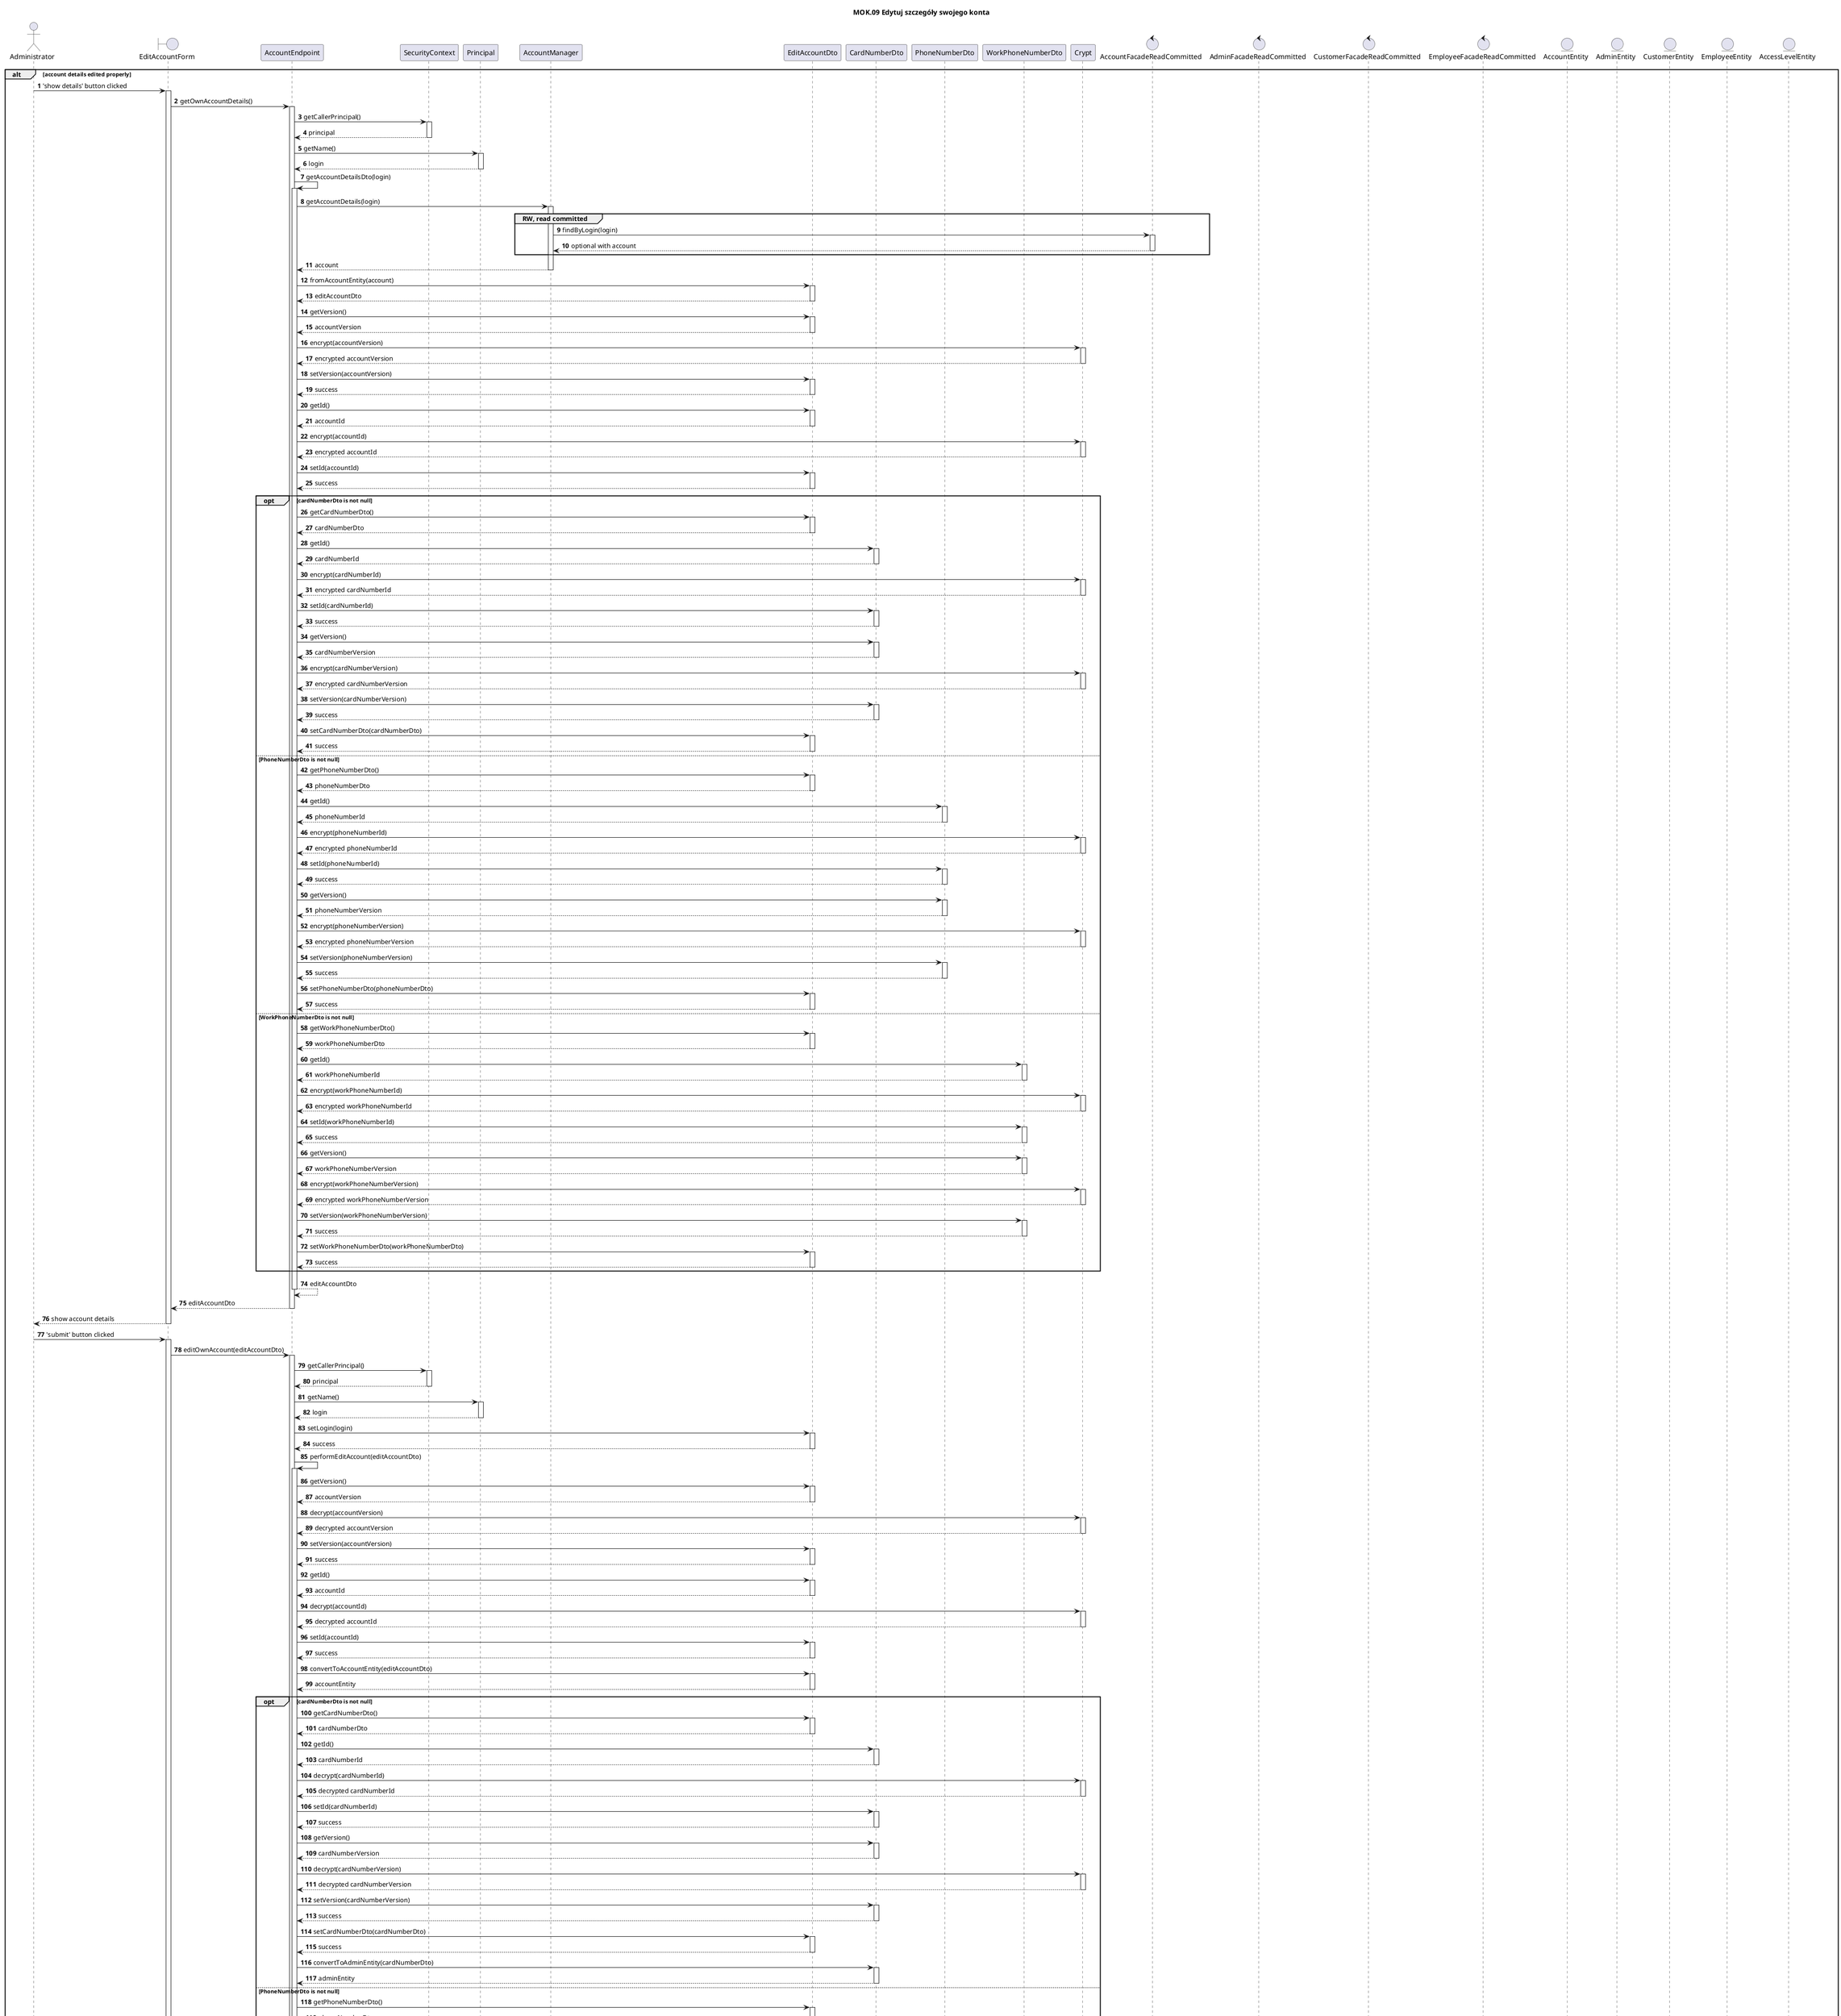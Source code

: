 @startuml

title MOK.09 Edytuj szczegóły swojego konta

autoactivate on
actor Administrator
boundary EditAccountForm
participant AccountEndpoint
participant SecurityContext
participant Principal
participant AccountManager
participant EditAccountDto
participant CardNumberDto
participant PhoneNumberDto
participant WorkPhoneNumberDto
participant Crypt
control AccountFacadeReadCommitted as AccountFacade
control AdminFacadeReadCommitted as AdminFacade
control CustomerFacadeReadCommitted as CustomerFacade
control EmployeeFacadeReadCommitted as EmployeeFacade
entity AccountEntity
entity AdminEntity
entity CustomerEntity
entity EmployeeEntity
entity AccessLevelEntity

alt account details edited properly
autonumber
             Administrator -> EditAccountForm: 'show details' button clicked
             EditAccountForm -> AccountEndpoint: getOwnAccountDetails()
             AccountEndpoint -> SecurityContext: getCallerPrincipal()
             return principal
             AccountEndpoint -> Principal: getName()
             return login
                 AccountEndpoint -> AccountEndpoint: getAccountDetailsDto(login)
                     AccountEndpoint -> AccountManager: getAccountDetails(login)
                         group RW, read committed
                                 AccountManager -> AccountFacade: findByLogin(login)
                                 return optional with account
                         end
                     return account
                     AccountEndpoint -> EditAccountDto: fromAccountEntity(account)
                     return editAccountDto
                     AccountEndpoint -> EditAccountDto: getVersion()
                     return accountVersion
                     AccountEndpoint -> Crypt: encrypt(accountVersion)
                     return encrypted accountVersion
                     AccountEndpoint -> EditAccountDto: setVersion(accountVersion)
                     return success
                     AccountEndpoint -> EditAccountDto: getId()
                     return accountId
                     AccountEndpoint -> Crypt: encrypt(accountId)
                     return encrypted accountId
                     AccountEndpoint -> EditAccountDto: setId(accountId)
                     return success
                     opt cardNumberDto is not null
                         AccountEndpoint -> EditAccountDto: getCardNumberDto()
                         return cardNumberDto
                         AccountEndpoint -> CardNumberDto: getId()
                         return cardNumberId
                         AccountEndpoint -> Crypt: encrypt(cardNumberId)
                         return encrypted cardNumberId
                         AccountEndpoint -> CardNumberDto: setId(cardNumberId)
                         return success
                         AccountEndpoint -> CardNumberDto: getVersion()
                         return cardNumberVersion
                         AccountEndpoint -> Crypt: encrypt(cardNumberVersion)
                         return encrypted cardNumberVersion
                         AccountEndpoint -> CardNumberDto: setVersion(cardNumberVersion)
                         return success
                         AccountEndpoint -> EditAccountDto: setCardNumberDto(cardNumberDto)
                         return success
                     else PhoneNumberDto is not null
                         AccountEndpoint -> EditAccountDto: getPhoneNumberDto()
                         return phoneNumberDto
                         AccountEndpoint -> PhoneNumberDto: getId()
                         return phoneNumberId
                         AccountEndpoint -> Crypt: encrypt(phoneNumberId)
                         return encrypted phoneNumberId
                         AccountEndpoint -> PhoneNumberDto: setId(phoneNumberId)
                         return success
                         AccountEndpoint -> PhoneNumberDto: getVersion()
                         return phoneNumberVersion
                         AccountEndpoint -> Crypt: encrypt(phoneNumberVersion)
                         return encrypted phoneNumberVersion
                         AccountEndpoint -> PhoneNumberDto: setVersion(phoneNumberVersion)
                         return success
                         AccountEndpoint -> EditAccountDto: setPhoneNumberDto(phoneNumberDto)
                         return success
                     else WorkPhoneNumberDto is not null
                         AccountEndpoint -> EditAccountDto: getWorkPhoneNumberDto()
                         return workPhoneNumberDto
                         AccountEndpoint -> WorkPhoneNumberDto: getId()
                         return workPhoneNumberId
                         AccountEndpoint -> Crypt: encrypt(workPhoneNumberId)
                         return encrypted workPhoneNumberId
                         AccountEndpoint -> WorkPhoneNumberDto: setId(workPhoneNumberId)
                         return success
                         AccountEndpoint -> WorkPhoneNumberDto: getVersion()
                         return workPhoneNumberVersion
                         AccountEndpoint -> Crypt: encrypt(workPhoneNumberVersion)
                         return encrypted workPhoneNumberVersion
                         AccountEndpoint -> WorkPhoneNumberDto: setVersion(workPhoneNumberVersion)
                         return success
                         AccountEndpoint -> EditAccountDto: setWorkPhoneNumberDto(workPhoneNumberDto)
                         return success
                     end
                 return editAccountDto
             return editAccountDto
        return show account details
    Administrator -> EditAccountForm: 'submit' button clicked
        EditAccountForm -> AccountEndpoint: editOwnAccount(editAccountDto)
            AccountEndpoint -> SecurityContext: getCallerPrincipal()
            return principal
            AccountEndpoint -> Principal: getName()
            return login
            AccountEndpoint -> EditAccountDto: setLogin(login)
            return success
            AccountEndpoint -> AccountEndpoint: performEditAccount(editAccountDto)
            AccountEndpoint -> EditAccountDto: getVersion()
            return accountVersion
            AccountEndpoint -> Crypt: decrypt(accountVersion)
            return decrypted accountVersion
            AccountEndpoint -> EditAccountDto: setVersion(accountVersion)
            return success
            AccountEndpoint -> EditAccountDto: getId()
            return accountId
            AccountEndpoint -> Crypt: decrypt(accountId)
            return decrypted accountId
            AccountEndpoint -> EditAccountDto: setId(accountId)
            return success
            AccountEndpoint -> EditAccountDto: convertToAccountEntity(editAccountDto)
            return accountEntity
            opt cardNumberDto is not null
                AccountEndpoint -> EditAccountDto: getCardNumberDto()
                return cardNumberDto
                AccountEndpoint -> CardNumberDto: getId()
                return cardNumberId
                AccountEndpoint -> Crypt: decrypt(cardNumberId)
                return decrypted cardNumberId
                AccountEndpoint -> CardNumberDto: setId(cardNumberId)
                return success
                AccountEndpoint -> CardNumberDto: getVersion()
                return cardNumberVersion
                AccountEndpoint -> Crypt: decrypt(cardNumberVersion)
                return decrypted cardNumberVersion
                AccountEndpoint -> CardNumberDto: setVersion(cardNumberVersion)
                return success
                AccountEndpoint -> EditAccountDto: setCardNumberDto(cardNumberDto)
                return success
                AccountEndpoint -> CardNumberDto: convertToAdminEntity(cardNumberDto)
                return adminEntity
            else PhoneNumberDto is not null
                AccountEndpoint -> EditAccountDto: getPhoneNumberDto()
                return phoneNumberDto
                AccountEndpoint -> PhoneNumberDto: getId()
                return phoneNumberId
                AccountEndpoint -> Crypt: decrypt(phoneNumberId)
                return decrypted phoneNumberId
                AccountEndpoint -> PhoneNumberDto: setId(phoneNumberId)
                return success
                AccountEndpoint -> PhoneNumberDto: getVersion()
                return phoneNumberVersion
                AccountEndpoint -> Crypt: decrypt(phoneNumberVersion)
                return decrypted phoneNumberVersion
                AccountEndpoint -> PhoneNumberDto: setVersion(phoneNumberVersion)
                return success
                AccountEndpoint -> EditAccountDto: setPhoneNumberDto(phoneNumberDto)
                return success
                AccountEndpoint -> PhoneNumberDto: convertToEmployeeEntity(phoneNumberDto)
                return employeeEntity
            else WorkPhoneNumberDto is not null
                AccountEndpoint -> EditAccountDto: getWorkPhoneNumberDto()
                return workPhoneNumberDto
                AccountEndpoint -> WorkPhoneNumberDto: getId()
                return workPhoneNumberId
                AccountEndpoint -> Crypt: decrypt(workPhoneNumberId)
                return decrypted workPhoneNumberId
                AccountEndpoint -> WorkPhoneNumberDto: setId(workPhoneNumberId)
                return success
                AccountEndpoint -> WorkPhoneNumberDto: getVersion()
                return workPhoneNumberVersion
                AccountEndpoint -> Crypt: decrypt(workPhoneNumberVersion)
                return decrypted workPhoneNumberVersion
                AccountEndpoint -> WorkPhoneNumberDto: setVersion(workPhoneNumberVersion)
                return success
                AccountEndpoint -> EditAccountDto: setWorkPhoneNumberDto(workPhoneNumberDto)
                return success
                AccountEndpoint -> WorkPhoneNumberDto: convertToCustomerEntity(workPhoneNumberDto)
                return customerEntity
            end
            AccountEndpoint -> AccountManager: editUserDetails(accountEntity, adminEntity, employeeEntity, customerEntity)
               group RW, read committed
                    AccountManager -> AccountEntity: getId()
                    return accountId
                    AccountManager -> AccountFacade: find(accountId)
                    return optional with account
                    AccountManager -> AccountEntity: copyNotChangedDataAccount(account)
                    return success
                    AccountManager -> AdminEntity: getCardNumber()
                    return cardNumber
                    AccountManager -> AdminFacade: findByCardNumber(cardNumber)
                    return optional with ownerAdminEntity
                    AccountManager -> AccountEntity: getLogin()
                    return editedAccountLogin
                    AccountManager -> AccountManager: checkUniqueCardNumber(ownerAdminEntity, editedAccountLogin)
                    return true

                    AccountManager -> CustomerEntity: getPhoneNumber()
                    return phoneNumber
                    AccountManager -> CustomerFacade: findByPhoneNumber(phoneNumber)
                    return optional with ownerCustomerEntity
                    AccountManager -> CustomerEntity: getLogin()
                    return editedAccountLogin
                    AccountManager -> AccountManager: checkUniquePhoneNumber(ownerCustomerEntity, editedAccountLogin)
                    return true

                    AccountManager -> EmployeeEntity: getCardNumber()
                    return workPhoneNumber
                    AccountManager -> EmployeeFacade: findByWorkPhoneNumber(workPhoneNumber)
                    return optional with ownerEmployeeEntity
                    AccountManager -> EmployeeEntity: getLogin()
                    return editedAccountLogin
                    AccountManager -> AccountManager: checkUniqueWorkPhoneNumber(ownerEmployeeEntity, editedAccountLogin)
                    return true

                    AccountManager -> AccountFacade: edit(accountEntity)
                    return success
                    AccountManager -> AccountEntity: getAccessLevels()
                    return accountAccessLevels
                    loop ent in accountAccessLevels
                        opt
                            AccountManager -> AccessLevelEntity: copyNotChangedDataAccessLevel(ent, adminEntity)
                            return success
                            AccountManager -> AdminFacade: edit(adminEntity)
                            return success
                        else
                            AccountManager -> AccessLevelEntity: copyNotChangedDataAccessLevel(ent, employeeEntity)
                            return success
                            AccountManager -> CustomerFacade: edit(employeeEntity)
                            return success
                        else
                            AccountManager -> AccessLevelEntity: copyNotChangedDataAccessLevel(ent, customerEntity)
                            return success
                            AccountManager -> EmployeeFacade: edit(customerEntity)
                            return success
                        end
                    end
                end
            return success
        return success
    return response code 200
 return success message
else invalid form input
autonumber
         Administrator -> EditAccountForm: 'show details' button clicked
                 EditAccountForm -> AccountEndpoint: getOwnAccountDetails()
                 AccountEndpoint -> SecurityContext: getCallerPrincipal()
                 return principal
                 AccountEndpoint -> Principal: getName()
                 return login
                 AccountEndpoint -> AccountEndpoint: getAccountDetailsDto(login)
                     AccountEndpoint -> AccountManager: getAccountDetails(login)
                         group RW, read committed
                                 AccountManager -> AccountFacade: findByLogin(login)
                                 return optional with account
                         end
                     return account
                     AccountEndpoint -> EditAccountDto: fromAccountEntity(account)
                     return editAccountDto
                     AccountEndpoint -> EditAccountDto: getVersion()
                     return accountVersion
                     AccountEndpoint -> Crypt: encrypt(accountVersion)
                     return encrypted accountVersion
                     AccountEndpoint -> EditAccountDto: setVersion(accountVersion)
                     return success
                     AccountEndpoint -> EditAccountDto: getId()
                     return accountId
                     AccountEndpoint -> Crypt: encrypt(accountId)
                     return encrypted accountId
                     AccountEndpoint -> EditAccountDto: setId(accountId)
                     return success
                     opt cardNumberDto is not null
                         AccountEndpoint -> EditAccountDto: getCardNumberDto()
                         return cardNumberDto
                         AccountEndpoint -> CardNumberDto: getId()
                         return cardNumberId
                         AccountEndpoint -> Crypt: encrypt(cardNumberId)
                         return encrypted cardNumberId
                         AccountEndpoint -> CardNumberDto: setId(cardNumberId)
                         return success
                         AccountEndpoint -> CardNumberDto: getVersion()
                         return cardNumberVersion
                         AccountEndpoint -> Crypt: encrypt(cardNumberVersion)
                         return encrypted cardNumberVersion
                         AccountEndpoint -> CardNumberDto: setVersion(cardNumberVersion)
                         return success
                         AccountEndpoint -> EditAccountDto: setCardNumberDto(cardNumberDto)
                         return success
                     else PhoneNumberDto is not null
                         AccountEndpoint -> EditAccountDto: getPhoneNumberDto()
                         return phoneNumberDto
                         AccountEndpoint -> PhoneNumberDto: getId()
                         return phoneNumberId
                         AccountEndpoint -> Crypt: encrypt(phoneNumberId)
                         return encrypted phoneNumberId
                         AccountEndpoint -> PhoneNumberDto: setId(phoneNumberId)
                         return success
                         AccountEndpoint -> PhoneNumberDto: getVersion()
                         return phoneNumberVersion
                         AccountEndpoint -> Crypt: encrypt(phoneNumberVersion)
                         return encrypted phoneNumberVersion
                         AccountEndpoint -> PhoneNumberDto: setVersion(phoneNumberVersion)
                         return success
                         AccountEndpoint -> EditAccountDto: setPhoneNumberDto(phoneNumberDto)
                         return success
                     else WorkPhoneNumberDto is not null
                         AccountEndpoint -> EditAccountDto: getWorkPhoneNumberDto()
                         return workPhoneNumberDto
                         AccountEndpoint -> WorkPhoneNumberDto: getId()
                         return workPhoneNumberId
                         AccountEndpoint -> Crypt: encrypt(workPhoneNumberId)
                         return encrypted workPhoneNumberId
                         AccountEndpoint -> WorkPhoneNumberDto: setId(workPhoneNumberId)
                         return success
                         AccountEndpoint -> WorkPhoneNumberDto: getVersion()
                         return workPhoneNumberVersion
                         AccountEndpoint -> Crypt: encrypt(workPhoneNumberVersion)
                         return encrypted workPhoneNumberVersion
                         AccountEndpoint -> WorkPhoneNumberDto: setVersion(workPhoneNumberVersion)
                         return success
                         AccountEndpoint -> EditAccountDto: setWorkPhoneNumberDto(workPhoneNumberDto)
                         return success
                     end
                 return editAccountDto
             return editAccountDto
        return show account details
    Administrator -> EditAccountForm: 'submit' button clicked and confirmed
        EditAccountForm -> AccountEndpoint: editAccountDetails(accountDto)
        return status code 400
    return 'error' message
else invalid card number
autonumber
         Administrator -> EditAccountForm: 'show details' button clicked
             EditAccountForm -> AccountEndpoint: getOwnAccountDetails()
             AccountEndpoint -> SecurityContext: getCallerPrincipal()
             return principal
             AccountEndpoint -> Principal: getName()
             return login
                 AccountEndpoint -> AccountEndpoint: getAccountDetailsDto(login)
                     AccountEndpoint -> AccountManager: getAccountDetails(login)
                         group RW, read committed
                                 AccountManager -> AccountFacade: findByLogin(login)
                                 return optional with account
                         end
                     return account
                     AccountEndpoint -> EditAccountDto: fromAccountEntity(account)
                     return editAccountDto
                     AccountEndpoint -> EditAccountDto: getVersion()
                     return accountVersion
                     AccountEndpoint -> Crypt: encrypt(accountVersion)
                     return encrypted accountVersion
                     AccountEndpoint -> EditAccountDto: setVersion(accountVersion)
                     return success
                     AccountEndpoint -> EditAccountDto: getId()
                     return accountId
                     AccountEndpoint -> Crypt: encrypt(accountId)
                     return encrypted accountId
                     AccountEndpoint -> EditAccountDto: setId(accountId)
                     return success
                     opt cardNumberDto is not null
                         AccountEndpoint -> EditAccountDto: getCardNumberDto()
                         return cardNumberDto
                         AccountEndpoint -> CardNumberDto: getId()
                         return cardNumberId
                         AccountEndpoint -> Crypt: encrypt(cardNumberId)
                         return encrypted cardNumberId
                         AccountEndpoint -> CardNumberDto: setId(cardNumberId)
                         return success
                         AccountEndpoint -> CardNumberDto: getVersion()
                         return cardNumberVersion
                         AccountEndpoint -> Crypt: encrypt(cardNumberVersion)
                         return encrypted cardNumberVersion
                         AccountEndpoint -> CardNumberDto: setVersion(cardNumberVersion)
                         return success
                         AccountEndpoint -> EditAccountDto: setCardNumberDto(cardNumberDto)
                         return success
                     else PhoneNumberDto is not null
                         AccountEndpoint -> EditAccountDto: getPhoneNumberDto()
                         return phoneNumberDto
                         AccountEndpoint -> PhoneNumberDto: getId()
                         return phoneNumberId
                         AccountEndpoint -> Crypt: encrypt(phoneNumberId)
                         return encrypted phoneNumberId
                         AccountEndpoint -> PhoneNumberDto: setId(phoneNumberId)
                         return success
                         AccountEndpoint -> PhoneNumberDto: getVersion()
                         return phoneNumberVersion
                         AccountEndpoint -> Crypt: encrypt(phoneNumberVersion)
                         return encrypted phoneNumberVersion
                         AccountEndpoint -> PhoneNumberDto: setVersion(phoneNumberVersion)
                         return success
                         AccountEndpoint -> EditAccountDto: setPhoneNumberDto(phoneNumberDto)
                         return success
                     else WorkPhoneNumberDto is not null
                         AccountEndpoint -> EditAccountDto: getWorkPhoneNumberDto()
                         return workPhoneNumberDto
                         AccountEndpoint -> WorkPhoneNumberDto: getId()
                         return workPhoneNumberId
                         AccountEndpoint -> Crypt: encrypt(workPhoneNumberId)
                         return encrypted workPhoneNumberId
                         AccountEndpoint -> WorkPhoneNumberDto: setId(workPhoneNumberId)
                         return success
                         AccountEndpoint -> WorkPhoneNumberDto: getVersion()
                         return workPhoneNumberVersion
                         AccountEndpoint -> Crypt: encrypt(workPhoneNumberVersion)
                         return encrypted workPhoneNumberVersion
                         AccountEndpoint -> WorkPhoneNumberDto: setVersion(workPhoneNumberVersion)
                         return success
                         AccountEndpoint -> EditAccountDto: setWorkPhoneNumberDto(workPhoneNumberDto)
                         return success
                     end
                 return editAccountDto
             return editAccountDto
        return show account details
    Administrator -> EditAccountForm: 'submit' button clicked
        EditAccountForm -> AccountEndpoint: editOwnAccount(editAccountDto)
            AccountEndpoint -> SecurityContext: getCallerPrincipal()
            return principal
            AccountEndpoint -> Principal: getName()
            return login
            AccountEndpoint -> EditAccountDto: setLogin(login)
            return success
            AccountEndpoint -> AccountEndpoint: performEditAccount(editAccountDto)
            AccountEndpoint -> EditAccountDto: getVersion()
            return accountVersion
            AccountEndpoint -> Crypt: decrypt(accountVersion)
            return decrypted accountVersion
            AccountEndpoint -> EditAccountDto: setVersion(accountVersion)
            return success
            AccountEndpoint -> EditAccountDto: getId()
            return accountId
            AccountEndpoint -> Crypt: decrypt(accountId)
            return decrypted accountId
            AccountEndpoint -> EditAccountDto: setId(accountId)
            return success
            AccountEndpoint -> EditAccountDto: convertToAccountEntity(editAccountDto)
            return accountEntity
            opt cardNumberDto is not null
                AccountEndpoint -> EditAccountDto: getCardNumberDto()
                return cardNumberDto
                AccountEndpoint -> CardNumberDto: getId()
                return cardNumberId
                AccountEndpoint -> Crypt: decrypt(cardNumberId)
                return decrypted cardNumberId
                AccountEndpoint -> CardNumberDto: setId(cardNumberId)
                return success
                AccountEndpoint -> CardNumberDto: getVersion()
                return cardNumberVersion
                AccountEndpoint -> Crypt: decrypt(cardNumberVersion)
                return decrypted cardNumberVersion
                AccountEndpoint -> CardNumberDto: setVersion(cardNumberVersion)
                return success
                AccountEndpoint -> EditAccountDto: setCardNumberDto(cardNumberDto)
                return success
                AccountEndpoint -> CardNumberDto: convertToAdminEntity(cardNumberDto)
                return adminEntity
            else PhoneNumberDto is not null
                AccountEndpoint -> EditAccountDto: getPhoneNumberDto()
                return phoneNumberDto
                AccountEndpoint -> PhoneNumberDto: getId()
                return phoneNumberId
                AccountEndpoint -> Crypt: decrypt(phoneNumberId)
                return decrypted phoneNumberId
                AccountEndpoint -> PhoneNumberDto: setId(phoneNumberId)
                return success
                AccountEndpoint -> PhoneNumberDto: getVersion()
                return phoneNumberVersion
                AccountEndpoint -> Crypt: decrypt(phoneNumberVersion)
                return decrypted phoneNumberVersion
                AccountEndpoint -> PhoneNumberDto: setVersion(phoneNumberVersion)
                return success
                AccountEndpoint -> EditAccountDto: setPhoneNumberDto(phoneNumberDto)
                return success
                AccountEndpoint -> PhoneNumberDto: convertToEmployeeEntity(phoneNumberDto)
                return employeeEntity
            else WorkPhoneNumberDto is not null
                AccountEndpoint -> EditAccountDto: getWorkPhoneNumberDto()
                return workPhoneNumberDto
                AccountEndpoint -> WorkPhoneNumberDto: getId()
                return workPhoneNumberId
                AccountEndpoint -> Crypt: decrypt(workPhoneNumberId)
                return decrypted workPhoneNumberId
                AccountEndpoint -> WorkPhoneNumberDto: setId(workPhoneNumberId)
                return success
                AccountEndpoint -> WorkPhoneNumberDto: getVersion()
                return workPhoneNumberVersion
                AccountEndpoint -> Crypt: decrypt(workPhoneNumberVersion)
                return decrypted workPhoneNumberVersion
                AccountEndpoint -> WorkPhoneNumberDto: setVersion(workPhoneNumberVersion)
                return success
                AccountEndpoint -> EditAccountDto: setWorkPhoneNumberDto(workPhoneNumberDto)
                return success
                AccountEndpoint -> WorkPhoneNumberDto: convertToCustomerEntity(workPhoneNumberDto)
                return customerEntity
            end
            AccountEndpoint -> AccountManager: editUserDetails(accountEntity, adminEntity, employeeEntity, customerEntity)
               group RW, read committed
                    AccountManager -> AccountEntity: getId()
                    return accountId
                    AccountManager -> AccountFacade: find(accountId)
                    return optional with account
                    AccountManager -> AccountEntity: copyNotChangedDataAccount(account)
                    return success
                    AccountManager -> AdminEntity: getCardNumber()
                    return cardNumber
                    AccountManager -> AdminFacade: findByCardNumber(cardNumber)
                    return optional with ownerAdminEntity
                    AccountManager -> AccountEntity: getLogin()
                    return editedAccountLogin
                    AccountManager -> AccountManager: checkUniqueCardNumber(ownerAdminEntity, editedAccountLogin)
                    return false
                end
            return failed
        return failed
    return response code 400
 return error message
else invalid phone number
autonumber
         Administrator -> EditAccountForm: 'show details' button clicked
             EditAccountForm -> AccountEndpoint: getOwnAccountDetails()
             AccountEndpoint -> SecurityContext: getCallerPrincipal()
             return principal
             AccountEndpoint -> Principal: getName()
             return login
                 AccountEndpoint -> AccountEndpoint: getAccountDetailsDto(login)
                     AccountEndpoint -> AccountManager: getAccountDetails(login)
                         group RW, read committed
                                 AccountManager -> AccountFacade: findByLogin(login)
                                 return optional with account
                         end
                     return account
                     AccountEndpoint -> EditAccountDto: fromAccountEntity(account)
                     return editAccountDto
                     AccountEndpoint -> EditAccountDto: getVersion()
                     return accountVersion
                     AccountEndpoint -> Crypt: encrypt(accountVersion)
                     return encrypted accountVersion
                     AccountEndpoint -> EditAccountDto: setVersion(accountVersion)
                     return success
                     AccountEndpoint -> EditAccountDto: getId()
                     return accountId
                     AccountEndpoint -> Crypt: encrypt(accountId)
                     return encrypted accountId
                     AccountEndpoint -> EditAccountDto: setId(accountId)
                     return success
                     opt cardNumberDto is not null
                         AccountEndpoint -> EditAccountDto: getCardNumberDto()
                         return cardNumberDto
                         AccountEndpoint -> CardNumberDto: getId()
                         return cardNumberId
                         AccountEndpoint -> Crypt: encrypt(cardNumberId)
                         return encrypted cardNumberId
                         AccountEndpoint -> CardNumberDto: setId(cardNumberId)
                         return success
                         AccountEndpoint -> CardNumberDto: getVersion()
                         return cardNumberVersion
                         AccountEndpoint -> Crypt: encrypt(cardNumberVersion)
                         return encrypted cardNumberVersion
                         AccountEndpoint -> CardNumberDto: setVersion(cardNumberVersion)
                         return success
                         AccountEndpoint -> EditAccountDto: setCardNumberDto(cardNumberDto)
                         return success
                     else PhoneNumberDto is not null
                         AccountEndpoint -> EditAccountDto: getPhoneNumberDto()
                         return phoneNumberDto
                         AccountEndpoint -> PhoneNumberDto: getId()
                         return phoneNumberId
                         AccountEndpoint -> Crypt: encrypt(phoneNumberId)
                         return encrypted phoneNumberId
                         AccountEndpoint -> PhoneNumberDto: setId(phoneNumberId)
                         return success
                         AccountEndpoint -> PhoneNumberDto: getVersion()
                         return phoneNumberVersion
                         AccountEndpoint -> Crypt: encrypt(phoneNumberVersion)
                         return encrypted phoneNumberVersion
                         AccountEndpoint -> PhoneNumberDto: setVersion(phoneNumberVersion)
                         return success
                         AccountEndpoint -> EditAccountDto: setPhoneNumberDto(phoneNumberDto)
                         return success
                     else WorkPhoneNumberDto is not null
                         AccountEndpoint -> EditAccountDto: getWorkPhoneNumberDto()
                         return workPhoneNumberDto
                         AccountEndpoint -> WorkPhoneNumberDto: getId()
                         return workPhoneNumberId
                         AccountEndpoint -> Crypt: encrypt(workPhoneNumberId)
                         return encrypted workPhoneNumberId
                         AccountEndpoint -> WorkPhoneNumberDto: setId(workPhoneNumberId)
                         return success
                         AccountEndpoint -> WorkPhoneNumberDto: getVersion()
                         return workPhoneNumberVersion
                         AccountEndpoint -> Crypt: encrypt(workPhoneNumberVersion)
                         return encrypted workPhoneNumberVersion
                         AccountEndpoint -> WorkPhoneNumberDto: setVersion(workPhoneNumberVersion)
                         return success
                         AccountEndpoint -> EditAccountDto: setWorkPhoneNumberDto(workPhoneNumberDto)
                         return success
                     end
                 return editAccountDto
             return editAccountDto
        return show account details
    Administrator -> EditAccountForm: 'submit' button clicked
        EditAccountForm -> AccountEndpoint: editOwnAccount(editAccountDto)
            AccountEndpoint -> SecurityContext: getCallerPrincipal()
            return principal
            AccountEndpoint -> Principal: getName()
            return login
            AccountEndpoint -> EditAccountDto: setLogin(login)
            return success
            AccountEndpoint -> AccountEndpoint: performEditAccount(editAccountDto)
            AccountEndpoint -> EditAccountDto: getVersion()
            return accountVersion
            AccountEndpoint -> Crypt: decrypt(accountVersion)
            return decrypted accountVersion
            AccountEndpoint -> EditAccountDto: setVersion(accountVersion)
            return success
            AccountEndpoint -> EditAccountDto: getId()
            return accountId
            AccountEndpoint -> Crypt: decrypt(accountId)
            return decrypted accountId
            AccountEndpoint -> EditAccountDto: setId(accountId)
            return success
            AccountEndpoint -> EditAccountDto: convertToAccountEntity(editAccountDto)
            return accountEntity
            opt cardNumberDto is not null
                AccountEndpoint -> EditAccountDto: getCardNumberDto()
                return cardNumberDto
                AccountEndpoint -> CardNumberDto: getId()
                return cardNumberId
                AccountEndpoint -> Crypt: decrypt(cardNumberId)
                return decrypted cardNumberId
                AccountEndpoint -> CardNumberDto: setId(cardNumberId)
                return success
                AccountEndpoint -> CardNumberDto: getVersion()
                return cardNumberVersion
                AccountEndpoint -> Crypt: decrypt(cardNumberVersion)
                return decrypted cardNumberVersion
                AccountEndpoint -> CardNumberDto: setVersion(cardNumberVersion)
                return success
                AccountEndpoint -> EditAccountDto: setCardNumberDto(cardNumberDto)
                return success
                AccountEndpoint -> CardNumberDto: convertToAdminEntity(cardNumberDto)
                return adminEntity
            else PhoneNumberDto is not null
                AccountEndpoint -> EditAccountDto: getPhoneNumberDto()
                return phoneNumberDto
                AccountEndpoint -> PhoneNumberDto: getId()
                return phoneNumberId
                AccountEndpoint -> Crypt: decrypt(phoneNumberId)
                return decrypted phoneNumberId
                AccountEndpoint -> PhoneNumberDto: setId(phoneNumberId)
                return success
                AccountEndpoint -> PhoneNumberDto: getVersion()
                return phoneNumberVersion
                AccountEndpoint -> Crypt: decrypt(phoneNumberVersion)
                return decrypted phoneNumberVersion
                AccountEndpoint -> PhoneNumberDto: setVersion(phoneNumberVersion)
                return success
                AccountEndpoint -> EditAccountDto: setPhoneNumberDto(phoneNumberDto)
                return success
                AccountEndpoint -> PhoneNumberDto: convertToEmployeeEntity(phoneNumberDto)
                return employeeEntity
            else WorkPhoneNumberDto is not null
                AccountEndpoint -> EditAccountDto: getWorkPhoneNumberDto()
                return workPhoneNumberDto
                AccountEndpoint -> WorkPhoneNumberDto: getId()
                return workPhoneNumberId
                AccountEndpoint -> Crypt: decrypt(workPhoneNumberId)
                return decrypted workPhoneNumberId
                AccountEndpoint -> WorkPhoneNumberDto: setId(workPhoneNumberId)
                return success
                AccountEndpoint -> WorkPhoneNumberDto: getVersion()
                return workPhoneNumberVersion
                AccountEndpoint -> Crypt: decrypt(workPhoneNumberVersion)
                return decrypted workPhoneNumberVersion
                AccountEndpoint -> WorkPhoneNumberDto: setVersion(workPhoneNumberVersion)
                return success
                AccountEndpoint -> EditAccountDto: setWorkPhoneNumberDto(workPhoneNumberDto)
                return success
                AccountEndpoint -> WorkPhoneNumberDto: convertToCustomerEntity(workPhoneNumberDto)
                return customerEntity
            end
            AccountEndpoint -> AccountManager: editUserDetails(accountEntity, adminEntity, employeeEntity, customerEntity)
               group RW, read committed
                    AccountManager -> AccountEntity: getId()
                    return accountId
                    AccountManager -> AccountFacade: find(accountId)
                    return optional with account
                    AccountManager -> AccountEntity: copyNotChangedDataAccount(account)
                    return success
                    AccountManager -> AdminEntity: getCardNumber()
                    return cardNumber
                    AccountManager -> AdminFacade: findByCardNumber(cardNumber)
                    return optional with ownerAdminEntity
                    AccountManager -> AccountEntity: getLogin()
                    return editedAccountLogin
                    AccountManager -> AccountManager: checkUniqueCardNumber(ownerAdminEntity, editedAccountLogin)
                    return true

                    AccountManager -> CustomerEntity: getPhoneNumber()
                    return phoneNumber
                    AccountManager -> CustomerFacade: findByPhoneNumber(phoneNumber)
                    return optional with ownerCustomerEntity
                    AccountManager -> CustomerEntity: getLogin()
                    return editedAccountLogin
                    AccountManager -> AccountManager: checkUniquePhoneNumber(ownerCustomerEntity, editedAccountLogin)
                    return false
                end
            return failed
        return failed
    return response code 400
 return error message
else invalid work phone number
autonumber
         Administrator -> EditAccountForm: 'show details' button clicked
             EditAccountForm -> AccountEndpoint: getOwnAccountDetails()
             AccountEndpoint -> SecurityContext: getCallerPrincipal()
             return principal
             AccountEndpoint -> Principal: getName()
             return login
                 AccountEndpoint -> AccountEndpoint: getAccountDetailsDto(login)
                     AccountEndpoint -> AccountManager: getAccountDetails(login)
                         group RW, read committed
                                 AccountManager -> AccountFacade: findByLogin(login)
                                 return optional with account
                         end
                     return account
                     AccountEndpoint -> EditAccountDto: fromAccountEntity(account)
                     return editAccountDto
                     AccountEndpoint -> EditAccountDto: getVersion()
                     return accountVersion
                     AccountEndpoint -> Crypt: encrypt(accountVersion)
                     return encrypted accountVersion
                     AccountEndpoint -> EditAccountDto: setVersion(accountVersion)
                     return success
                     AccountEndpoint -> EditAccountDto: getId()
                     return accountId
                     AccountEndpoint -> Crypt: encrypt(accountId)
                     return encrypted accountId
                     AccountEndpoint -> EditAccountDto: setId(accountId)
                     return success
                     opt cardNumberDto is not null
                         AccountEndpoint -> EditAccountDto: getCardNumberDto()
                         return cardNumberDto
                         AccountEndpoint -> CardNumberDto: getId()
                         return cardNumberId
                         AccountEndpoint -> Crypt: encrypt(cardNumberId)
                         return encrypted cardNumberId
                         AccountEndpoint -> CardNumberDto: setId(cardNumberId)
                         return success
                         AccountEndpoint -> CardNumberDto: getVersion()
                         return cardNumberVersion
                         AccountEndpoint -> Crypt: encrypt(cardNumberVersion)
                         return encrypted cardNumberVersion
                         AccountEndpoint -> CardNumberDto: setVersion(cardNumberVersion)
                         return success
                         AccountEndpoint -> EditAccountDto: setCardNumberDto(cardNumberDto)
                         return success
                     else PhoneNumberDto is not null
                         AccountEndpoint -> EditAccountDto: getPhoneNumberDto()
                         return phoneNumberDto
                         AccountEndpoint -> PhoneNumberDto: getId()
                         return phoneNumberId
                         AccountEndpoint -> Crypt: encrypt(phoneNumberId)
                         return encrypted phoneNumberId
                         AccountEndpoint -> PhoneNumberDto: setId(phoneNumberId)
                         return success
                         AccountEndpoint -> PhoneNumberDto: getVersion()
                         return phoneNumberVersion
                         AccountEndpoint -> Crypt: encrypt(phoneNumberVersion)
                         return encrypted phoneNumberVersion
                         AccountEndpoint -> PhoneNumberDto: setVersion(phoneNumberVersion)
                         return success
                         AccountEndpoint -> EditAccountDto: setPhoneNumberDto(phoneNumberDto)
                         return success
                     else WorkPhoneNumberDto is not null
                         AccountEndpoint -> EditAccountDto: getWorkPhoneNumberDto()
                         return workPhoneNumberDto
                         AccountEndpoint -> WorkPhoneNumberDto: getId()
                         return workPhoneNumberId
                         AccountEndpoint -> Crypt: encrypt(workPhoneNumberId)
                         return encrypted workPhoneNumberId
                         AccountEndpoint -> WorkPhoneNumberDto: setId(workPhoneNumberId)
                         return success
                         AccountEndpoint -> WorkPhoneNumberDto: getVersion()
                         return workPhoneNumberVersion
                         AccountEndpoint -> Crypt: encrypt(workPhoneNumberVersion)
                         return encrypted workPhoneNumberVersion
                         AccountEndpoint -> WorkPhoneNumberDto: setVersion(workPhoneNumberVersion)
                         return success
                         AccountEndpoint -> EditAccountDto: setWorkPhoneNumberDto(workPhoneNumberDto)
                         return success
                     end
                 return editAccountDto
             return editAccountDto
        return show account details
    Administrator -> EditAccountForm: 'submit' button clicked
        EditAccountForm -> AccountEndpoint: editOwnAccount(editAccountDto)
            AccountEndpoint -> SecurityContext: getCallerPrincipal()
            return principal
            AccountEndpoint -> Principal: getName()
            return login
            AccountEndpoint -> EditAccountDto: setLogin(login)
            return success
            AccountEndpoint -> AccountEndpoint: performEditAccount(editAccountDto)
            AccountEndpoint -> EditAccountDto: getVersion()
            return accountVersion
            AccountEndpoint -> Crypt: decrypt(accountVersion)
            return decrypted accountVersion
            AccountEndpoint -> EditAccountDto: setVersion(accountVersion)
            return success
            AccountEndpoint -> EditAccountDto: getId()
            return accountId
            AccountEndpoint -> Crypt: decrypt(accountId)
            return decrypted accountId
            AccountEndpoint -> EditAccountDto: setId(accountId)
            return success
            AccountEndpoint -> EditAccountDto: convertToAccountEntity(editAccountDto)
            return accountEntity
            opt cardNumberDto is not null
                AccountEndpoint -> EditAccountDto: getCardNumberDto()
                return cardNumberDto
                AccountEndpoint -> CardNumberDto: getId()
                return cardNumberId
                AccountEndpoint -> Crypt: decrypt(cardNumberId)
                return decrypted cardNumberId
                AccountEndpoint -> CardNumberDto: setId(cardNumberId)
                return success
                AccountEndpoint -> CardNumberDto: getVersion()
                return cardNumberVersion
                AccountEndpoint -> Crypt: decrypt(cardNumberVersion)
                return decrypted cardNumberVersion
                AccountEndpoint -> CardNumberDto: setVersion(cardNumberVersion)
                return success
                AccountEndpoint -> EditAccountDto: setCardNumberDto(cardNumberDto)
                return success
                AccountEndpoint -> CardNumberDto: convertToAdminEntity(cardNumberDto)
                return adminEntity
            else PhoneNumberDto is not null
                AccountEndpoint -> EditAccountDto: getPhoneNumberDto()
                return phoneNumberDto
                AccountEndpoint -> PhoneNumberDto: getId()
                return phoneNumberId
                AccountEndpoint -> Crypt: decrypt(phoneNumberId)
                return decrypted phoneNumberId
                AccountEndpoint -> PhoneNumberDto: setId(phoneNumberId)
                return success
                AccountEndpoint -> PhoneNumberDto: getVersion()
                return phoneNumberVersion
                AccountEndpoint -> Crypt: decrypt(phoneNumberVersion)
                return decrypted phoneNumberVersion
                AccountEndpoint -> PhoneNumberDto: setVersion(phoneNumberVersion)
                return success
                AccountEndpoint -> EditAccountDto: setPhoneNumberDto(phoneNumberDto)
                return success
                AccountEndpoint -> PhoneNumberDto: convertToEmployeeEntity(phoneNumberDto)
                return employeeEntity
            else WorkPhoneNumberDto is not null
                AccountEndpoint -> EditAccountDto: getWorkPhoneNumberDto()
                return workPhoneNumberDto
                AccountEndpoint -> WorkPhoneNumberDto: getId()
                return workPhoneNumberId
                AccountEndpoint -> Crypt: decrypt(workPhoneNumberId)
                return decrypted workPhoneNumberId
                AccountEndpoint -> WorkPhoneNumberDto: setId(workPhoneNumberId)
                return success
                AccountEndpoint -> WorkPhoneNumberDto: getVersion()
                return workPhoneNumberVersion
                AccountEndpoint -> Crypt: decrypt(workPhoneNumberVersion)
                return decrypted workPhoneNumberVersion
                AccountEndpoint -> WorkPhoneNumberDto: setVersion(workPhoneNumberVersion)
                return success
                AccountEndpoint -> EditAccountDto: setWorkPhoneNumberDto(workPhoneNumberDto)
                return success
                AccountEndpoint -> WorkPhoneNumberDto: convertToCustomerEntity(workPhoneNumberDto)
                return customerEntity
            end
            AccountEndpoint -> AccountManager: editUserDetails(accountEntity, adminEntity, employeeEntity, customerEntity)
               group RW, read committed
                    AccountManager -> AccountEntity: getId()
                    return accountId
                    AccountManager -> AccountFacade: find(accountId)
                    return optional with account
                    AccountManager -> AccountEntity: copyNotChangedDataAccount(account)
                    return success
                    AccountManager -> AdminEntity: getCardNumber()
                    return cardNumber
                    AccountManager -> AdminFacade: findByCardNumber(cardNumber)
                    return optional with ownerAdminEntity
                    AccountManager -> AccountEntity: getLogin()
                    return editedAccountLogin
                    AccountManager -> AccountManager: checkUniqueCardNumber(ownerAdminEntity, editedAccountLogin)
                    return true

                    AccountManager -> CustomerEntity: getPhoneNumber()
                    return phoneNumber
                    AccountManager -> CustomerFacade: findByPhoneNumber(phoneNumber)
                    return optional with ownerCustomerEntity
                    AccountManager -> CustomerEntity: getLogin()
                    return editedAccountLogin
                    AccountManager -> AccountManager: checkUniquePhoneNumber(ownerCustomerEntity, editedAccountLogin)
                    return true

                    AccountManager -> EmployeeEntity: getCardNumber()
                    return workPhoneNumber
                    AccountManager -> EmployeeFacade: findByWorkPhoneNumber(workPhoneNumber)
                    return optional with ownerEmployeeEntity
                    AccountManager -> EmployeeEntity: getLogin()
                    return editedAccountLogin
                    AccountManager -> AccountManager: checkUniqueWorkPhoneNumber(ownerEmployeeEntity, editedAccountLogin)
                    return false
                end
            return failed
        return failed
    return response code 400
 return error message
else account does not exist
autonumber
         Administrator -> EditAccountForm: 'show details' button clicked
             EditAccountForm -> AccountEndpoint: getOwnAccountDetails()
             AccountEndpoint -> SecurityContext: getCallerPrincipal()
             return principal
             AccountEndpoint -> Principal: getName()
             return login
                 AccountEndpoint -> AccountEndpoint: getAccountDetailsDto(login)
                     AccountEndpoint -> AccountManager: getAccountDetails(login)
                         group RW, read committed
                                 AccountManager -> AccountFacade: findByLogin(login)
                                 return optional with account
                         end
                     return account
                     AccountEndpoint -> EditAccountDto: fromAccountEntity(account)
                     return editAccountDto
                     AccountEndpoint -> EditAccountDto: getVersion()
                     return accountVersion
                     AccountEndpoint -> Crypt: encrypt(accountVersion)
                     return encrypted accountVersion
                     AccountEndpoint -> EditAccountDto: setVersion(accountVersion)
                     return success
                     AccountEndpoint -> EditAccountDto: getId()
                     return accountId
                     AccountEndpoint -> Crypt: encrypt(accountId)
                     return encrypted accountId
                     AccountEndpoint -> EditAccountDto: setId(accountId)
                     return success
                     opt cardNumberDto is not null
                         AccountEndpoint -> EditAccountDto: getCardNumberDto()
                         return cardNumberDto
                         AccountEndpoint -> CardNumberDto: getId()
                         return cardNumberId
                         AccountEndpoint -> Crypt: encrypt(cardNumberId)
                         return encrypted cardNumberId
                         AccountEndpoint -> CardNumberDto: setId(cardNumberId)
                         return success
                         AccountEndpoint -> CardNumberDto: getVersion()
                         return cardNumberVersion
                         AccountEndpoint -> Crypt: encrypt(cardNumberVersion)
                         return encrypted cardNumberVersion
                         AccountEndpoint -> CardNumberDto: setVersion(cardNumberVersion)
                         return success
                         AccountEndpoint -> EditAccountDto: setCardNumberDto(cardNumberDto)
                         return success
                     else PhoneNumberDto is not null
                         AccountEndpoint -> EditAccountDto: getPhoneNumberDto()
                         return phoneNumberDto
                         AccountEndpoint -> PhoneNumberDto: getId()
                         return phoneNumberId
                         AccountEndpoint -> Crypt: encrypt(phoneNumberId)
                         return encrypted phoneNumberId
                         AccountEndpoint -> PhoneNumberDto: setId(phoneNumberId)
                         return success
                         AccountEndpoint -> PhoneNumberDto: getVersion()
                         return phoneNumberVersion
                         AccountEndpoint -> Crypt: encrypt(phoneNumberVersion)
                         return encrypted phoneNumberVersion
                         AccountEndpoint -> PhoneNumberDto: setVersion(phoneNumberVersion)
                         return success
                         AccountEndpoint -> EditAccountDto: setPhoneNumberDto(phoneNumberDto)
                         return success
                     else WorkPhoneNumberDto is not null
                         AccountEndpoint -> EditAccountDto: getWorkPhoneNumberDto()
                         return workPhoneNumberDto
                         AccountEndpoint -> WorkPhoneNumberDto: getId()
                         return workPhoneNumberId
                         AccountEndpoint -> Crypt: encrypt(workPhoneNumberId)
                         return encrypted workPhoneNumberId
                         AccountEndpoint -> WorkPhoneNumberDto: setId(workPhoneNumberId)
                         return success
                         AccountEndpoint -> WorkPhoneNumberDto: getVersion()
                         return workPhoneNumberVersion
                         AccountEndpoint -> Crypt: encrypt(workPhoneNumberVersion)
                         return encrypted workPhoneNumberVersion
                         AccountEndpoint -> WorkPhoneNumberDto: setVersion(workPhoneNumberVersion)
                         return success
                         AccountEndpoint -> EditAccountDto: setWorkPhoneNumberDto(workPhoneNumberDto)
                         return success
                     end
                 return editAccountDto
             return editAccountDto
        return show account details
    Administrator -> EditAccountForm: 'submit' button clicked
        EditAccountForm -> AccountEndpoint: editOwnAccount(editAccountDto)
            AccountEndpoint -> SecurityContext: getCallerPrincipal()
            return principal
            AccountEndpoint -> Principal: getName()
            return login
            AccountEndpoint -> EditAccountDto: setLogin(login)
            return success
            AccountEndpoint -> AccountEndpoint: performEditAccount(editAccountDto)
            AccountEndpoint -> EditAccountDto: getVersion()
            return accountVersion
            AccountEndpoint -> Crypt: decrypt(accountVersion)
            return decrypted accountVersion
            AccountEndpoint -> EditAccountDto: setVersion(accountVersion)
            return success
            AccountEndpoint -> EditAccountDto: getId()
            return accountId
            AccountEndpoint -> Crypt: decrypt(accountId)
            return decrypted accountId
            AccountEndpoint -> EditAccountDto: setId(accountId)
            return success
            AccountEndpoint -> EditAccountDto: convertToAccountEntity(editAccountDto)
            return accountEntity
            opt cardNumberDto is not null
                AccountEndpoint -> EditAccountDto: getCardNumberDto()
                return cardNumberDto
                AccountEndpoint -> CardNumberDto: getId()
                return cardNumberId
                AccountEndpoint -> Crypt: decrypt(cardNumberId)
                return decrypted cardNumberId
                AccountEndpoint -> CardNumberDto: setId(cardNumberId)
                return success
                AccountEndpoint -> CardNumberDto: getVersion()
                return cardNumberVersion
                AccountEndpoint -> Crypt: decrypt(cardNumberVersion)
                return decrypted cardNumberVersion
                AccountEndpoint -> CardNumberDto: setVersion(cardNumberVersion)
                return success
                AccountEndpoint -> EditAccountDto: setCardNumberDto(cardNumberDto)
                return success
                AccountEndpoint -> CardNumberDto: convertToAdminEntity(cardNumberDto)
                return adminEntity
            else PhoneNumberDto is not null
                AccountEndpoint -> EditAccountDto: getPhoneNumberDto()
                return phoneNumberDto
                AccountEndpoint -> PhoneNumberDto: getId()
                return phoneNumberId
                AccountEndpoint -> Crypt: decrypt(phoneNumberId)
                return decrypted phoneNumberId
                AccountEndpoint -> PhoneNumberDto: setId(phoneNumberId)
                return success
                AccountEndpoint -> PhoneNumberDto: getVersion()
                return phoneNumberVersion
                AccountEndpoint -> Crypt: decrypt(phoneNumberVersion)
                return decrypted phoneNumberVersion
                AccountEndpoint -> PhoneNumberDto: setVersion(phoneNumberVersion)
                return success
                AccountEndpoint -> EditAccountDto: setPhoneNumberDto(phoneNumberDto)
                return success
                AccountEndpoint -> PhoneNumberDto: convertToEmployeeEntity(phoneNumberDto)
                return employeeEntity
            else WorkPhoneNumberDto is not null
                AccountEndpoint -> EditAccountDto: getWorkPhoneNumberDto()
                return workPhoneNumberDto
                AccountEndpoint -> WorkPhoneNumberDto: getId()
                return workPhoneNumberId
                AccountEndpoint -> Crypt: decrypt(workPhoneNumberId)
                return decrypted workPhoneNumberId
                AccountEndpoint -> WorkPhoneNumberDto: setId(workPhoneNumberId)
                return success
                AccountEndpoint -> WorkPhoneNumberDto: getVersion()
                return workPhoneNumberVersion
                AccountEndpoint -> Crypt: decrypt(workPhoneNumberVersion)
                return decrypted workPhoneNumberVersion
                AccountEndpoint -> WorkPhoneNumberDto: setVersion(workPhoneNumberVersion)
                return success
                AccountEndpoint -> EditAccountDto: setWorkPhoneNumberDto(workPhoneNumberDto)
                return success
                AccountEndpoint -> WorkPhoneNumberDto: convertToCustomerEntity(workPhoneNumberDto)
                return customerEntity
            end
            AccountEndpoint -> AccountManager: editUserDetails(accountEntity, adminEntity, employeeEntity, customerEntity)
               group RW, read committed
                    AccountManager -> AccountEntity: getId()
                    return accountId
                    AccountManager -> AccountFacade: find(accountId)
                    return empty optional
                    end
                return failed
            return failed
        return response code 400
     return account does not exist message
end

@enduml